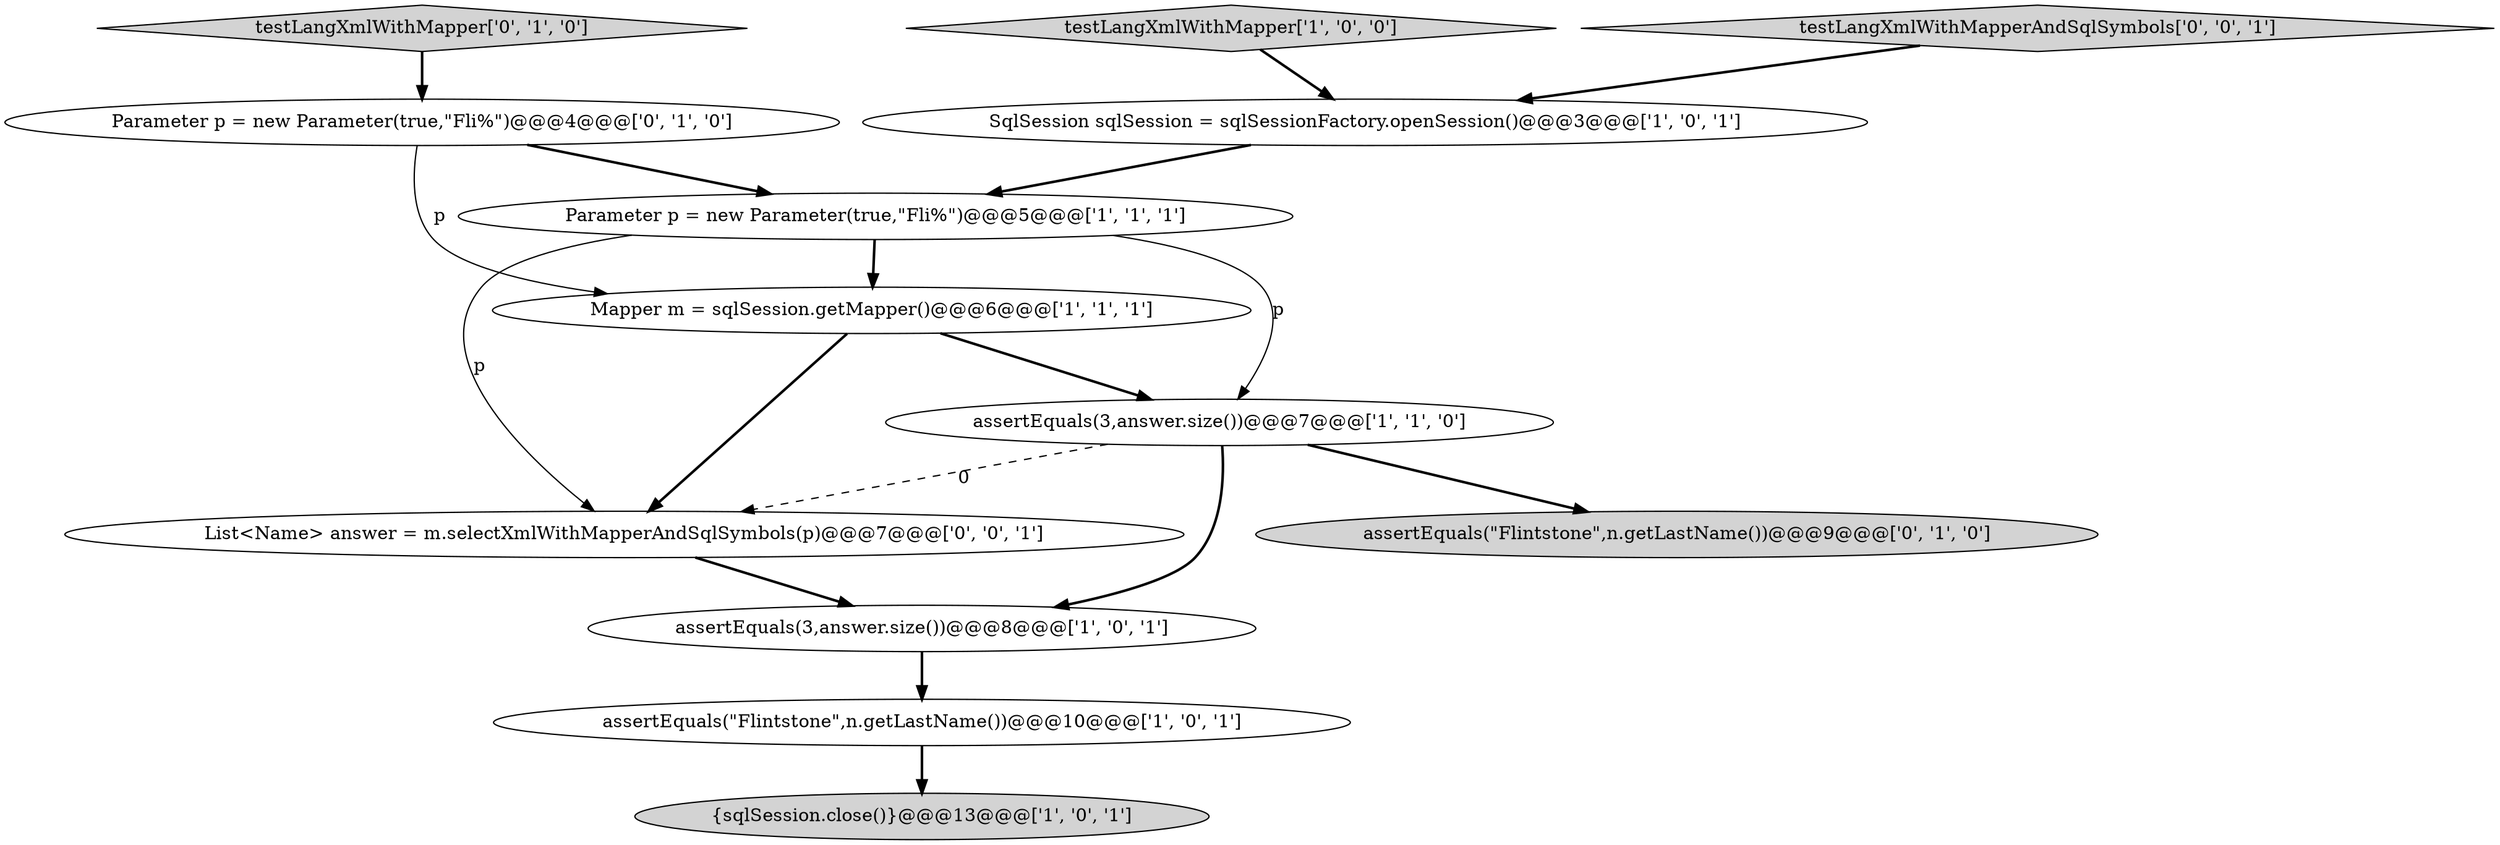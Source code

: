 digraph {
12 [style = filled, label = "testLangXmlWithMapperAndSqlSymbols['0', '0', '1']", fillcolor = lightgray, shape = diamond image = "AAA0AAABBB3BBB"];
2 [style = filled, label = "assertEquals(3,answer.size())@@@7@@@['1', '1', '0']", fillcolor = white, shape = ellipse image = "AAA0AAABBB1BBB"];
7 [style = filled, label = "{sqlSession.close()}@@@13@@@['1', '0', '1']", fillcolor = lightgray, shape = ellipse image = "AAA0AAABBB1BBB"];
3 [style = filled, label = "testLangXmlWithMapper['1', '0', '0']", fillcolor = lightgray, shape = diamond image = "AAA0AAABBB1BBB"];
4 [style = filled, label = "Mapper m = sqlSession.getMapper()@@@6@@@['1', '1', '1']", fillcolor = white, shape = ellipse image = "AAA0AAABBB1BBB"];
6 [style = filled, label = "assertEquals(3,answer.size())@@@8@@@['1', '0', '1']", fillcolor = white, shape = ellipse image = "AAA0AAABBB1BBB"];
0 [style = filled, label = "SqlSession sqlSession = sqlSessionFactory.openSession()@@@3@@@['1', '0', '1']", fillcolor = white, shape = ellipse image = "AAA0AAABBB1BBB"];
10 [style = filled, label = "testLangXmlWithMapper['0', '1', '0']", fillcolor = lightgray, shape = diamond image = "AAA0AAABBB2BBB"];
9 [style = filled, label = "Parameter p = new Parameter(true,\"Fli%\")@@@4@@@['0', '1', '0']", fillcolor = white, shape = ellipse image = "AAA0AAABBB2BBB"];
1 [style = filled, label = "assertEquals(\"Flintstone\",n.getLastName())@@@10@@@['1', '0', '1']", fillcolor = white, shape = ellipse image = "AAA0AAABBB1BBB"];
8 [style = filled, label = "assertEquals(\"Flintstone\",n.getLastName())@@@9@@@['0', '1', '0']", fillcolor = lightgray, shape = ellipse image = "AAA0AAABBB2BBB"];
5 [style = filled, label = "Parameter p = new Parameter(true,\"Fli%\")@@@5@@@['1', '1', '1']", fillcolor = white, shape = ellipse image = "AAA0AAABBB1BBB"];
11 [style = filled, label = "List<Name> answer = m.selectXmlWithMapperAndSqlSymbols(p)@@@7@@@['0', '0', '1']", fillcolor = white, shape = ellipse image = "AAA0AAABBB3BBB"];
9->5 [style = bold, label=""];
9->4 [style = solid, label="p"];
6->1 [style = bold, label=""];
3->0 [style = bold, label=""];
11->6 [style = bold, label=""];
2->11 [style = dashed, label="0"];
10->9 [style = bold, label=""];
4->2 [style = bold, label=""];
4->11 [style = bold, label=""];
12->0 [style = bold, label=""];
1->7 [style = bold, label=""];
2->6 [style = bold, label=""];
5->2 [style = solid, label="p"];
5->4 [style = bold, label=""];
2->8 [style = bold, label=""];
0->5 [style = bold, label=""];
5->11 [style = solid, label="p"];
}
